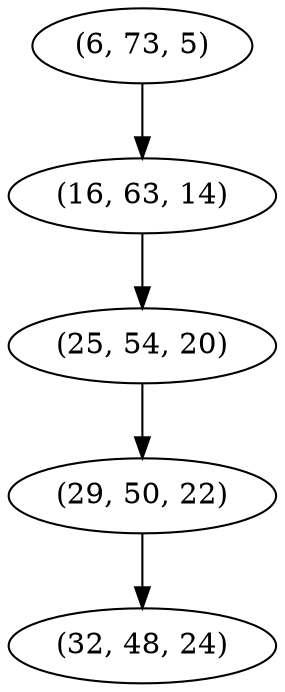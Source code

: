 digraph tree {
    "(6, 73, 5)";
    "(16, 63, 14)";
    "(25, 54, 20)";
    "(29, 50, 22)";
    "(32, 48, 24)";
    "(6, 73, 5)" -> "(16, 63, 14)";
    "(16, 63, 14)" -> "(25, 54, 20)";
    "(25, 54, 20)" -> "(29, 50, 22)";
    "(29, 50, 22)" -> "(32, 48, 24)";
}
